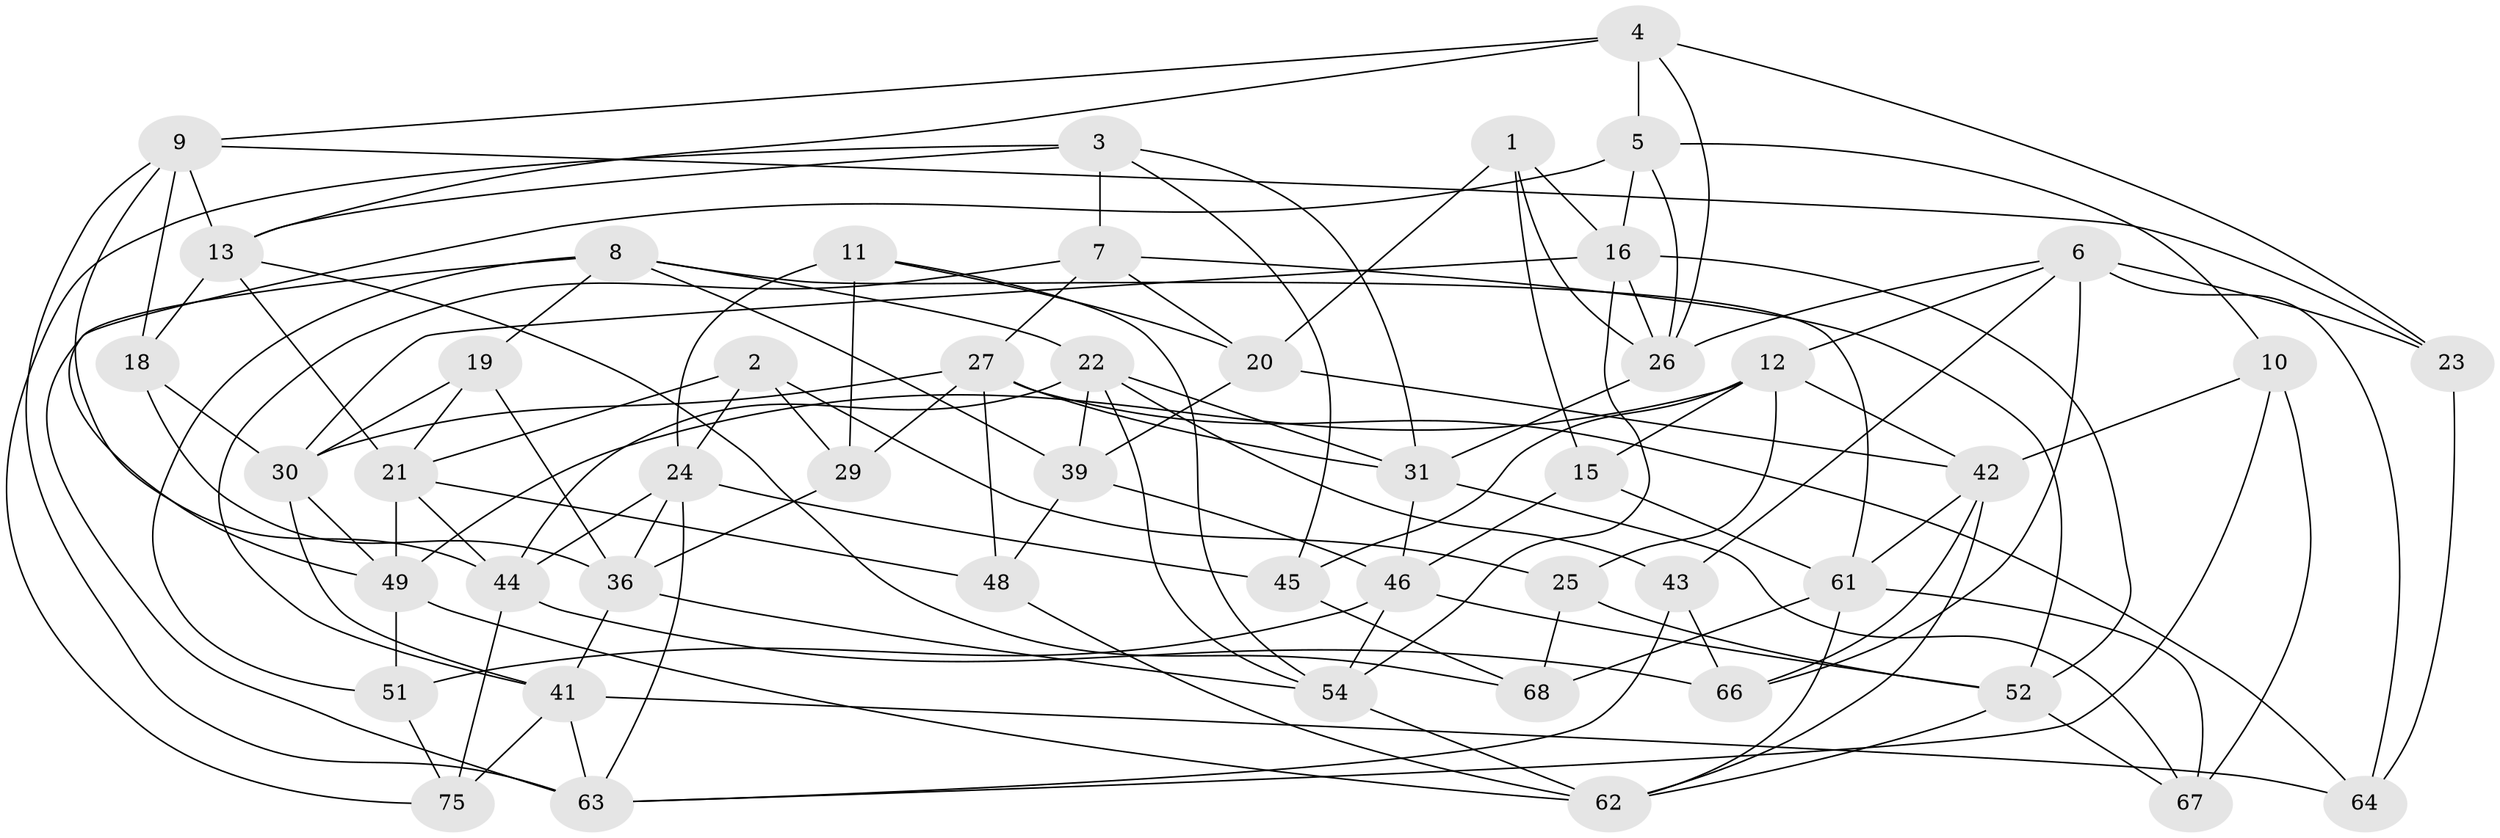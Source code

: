 // Generated by graph-tools (version 1.1) at 2025/24/03/03/25 07:24:29]
// undirected, 49 vertices, 125 edges
graph export_dot {
graph [start="1"]
  node [color=gray90,style=filled];
  1;
  2;
  3 [super="+40"];
  4 [super="+50"];
  5 [super="+37"];
  6 [super="+60"];
  7 [super="+72"];
  8 [super="+28"];
  9 [super="+34"];
  10;
  11;
  12 [super="+32"];
  13 [super="+14"];
  15;
  16 [super="+17"];
  18;
  19;
  20 [super="+79"];
  21 [super="+38"];
  22 [super="+33"];
  23;
  24 [super="+74"];
  25;
  26 [super="+35"];
  27 [super="+56"];
  29;
  30 [super="+70"];
  31 [super="+69"];
  36 [super="+65"];
  39 [super="+57"];
  41 [super="+59"];
  42 [super="+53"];
  43;
  44 [super="+47"];
  45;
  46 [super="+58"];
  48;
  49 [super="+55"];
  51;
  52 [super="+73"];
  54 [super="+77"];
  61 [super="+71"];
  62 [super="+78"];
  63 [super="+76"];
  64;
  66;
  67;
  68;
  75;
  1 -- 15;
  1 -- 16;
  1 -- 26;
  1 -- 20;
  2 -- 25;
  2 -- 29;
  2 -- 24;
  2 -- 21;
  3 -- 75;
  3 -- 7 [weight=2];
  3 -- 45;
  3 -- 31;
  3 -- 13;
  4 -- 5 [weight=2];
  4 -- 23;
  4 -- 9;
  4 -- 26;
  4 -- 13;
  5 -- 26;
  5 -- 16;
  5 -- 10;
  5 -- 49;
  6 -- 64;
  6 -- 43;
  6 -- 23;
  6 -- 26;
  6 -- 12;
  6 -- 66;
  7 -- 52;
  7 -- 27;
  7 -- 41;
  7 -- 20;
  8 -- 61;
  8 -- 19;
  8 -- 39;
  8 -- 51;
  8 -- 22;
  8 -- 63;
  9 -- 23;
  9 -- 18;
  9 -- 63;
  9 -- 13;
  9 -- 44;
  10 -- 42;
  10 -- 67;
  10 -- 63;
  11 -- 20;
  11 -- 29;
  11 -- 24;
  11 -- 54;
  12 -- 15;
  12 -- 25;
  12 -- 45;
  12 -- 49;
  12 -- 42;
  13 -- 18;
  13 -- 68;
  13 -- 21;
  15 -- 61;
  15 -- 46;
  16 -- 26;
  16 -- 54;
  16 -- 30;
  16 -- 52;
  18 -- 30;
  18 -- 36;
  19 -- 36;
  19 -- 30;
  19 -- 21;
  20 -- 39 [weight=2];
  20 -- 42;
  21 -- 49;
  21 -- 48;
  21 -- 44;
  22 -- 43;
  22 -- 54;
  22 -- 44;
  22 -- 39;
  22 -- 31;
  23 -- 64;
  24 -- 45;
  24 -- 63;
  24 -- 44;
  24 -- 36;
  25 -- 52;
  25 -- 68;
  26 -- 31;
  27 -- 48;
  27 -- 30;
  27 -- 64;
  27 -- 29;
  27 -- 31;
  29 -- 36;
  30 -- 41;
  30 -- 49;
  31 -- 46;
  31 -- 67;
  36 -- 41;
  36 -- 54;
  39 -- 46;
  39 -- 48;
  41 -- 63;
  41 -- 64;
  41 -- 75;
  42 -- 66;
  42 -- 62;
  42 -- 61;
  43 -- 66;
  43 -- 63;
  44 -- 66;
  44 -- 75;
  45 -- 68;
  46 -- 51;
  46 -- 54;
  46 -- 52;
  48 -- 62;
  49 -- 51;
  49 -- 62;
  51 -- 75;
  52 -- 67;
  52 -- 62;
  54 -- 62;
  61 -- 67;
  61 -- 68;
  61 -- 62;
}
